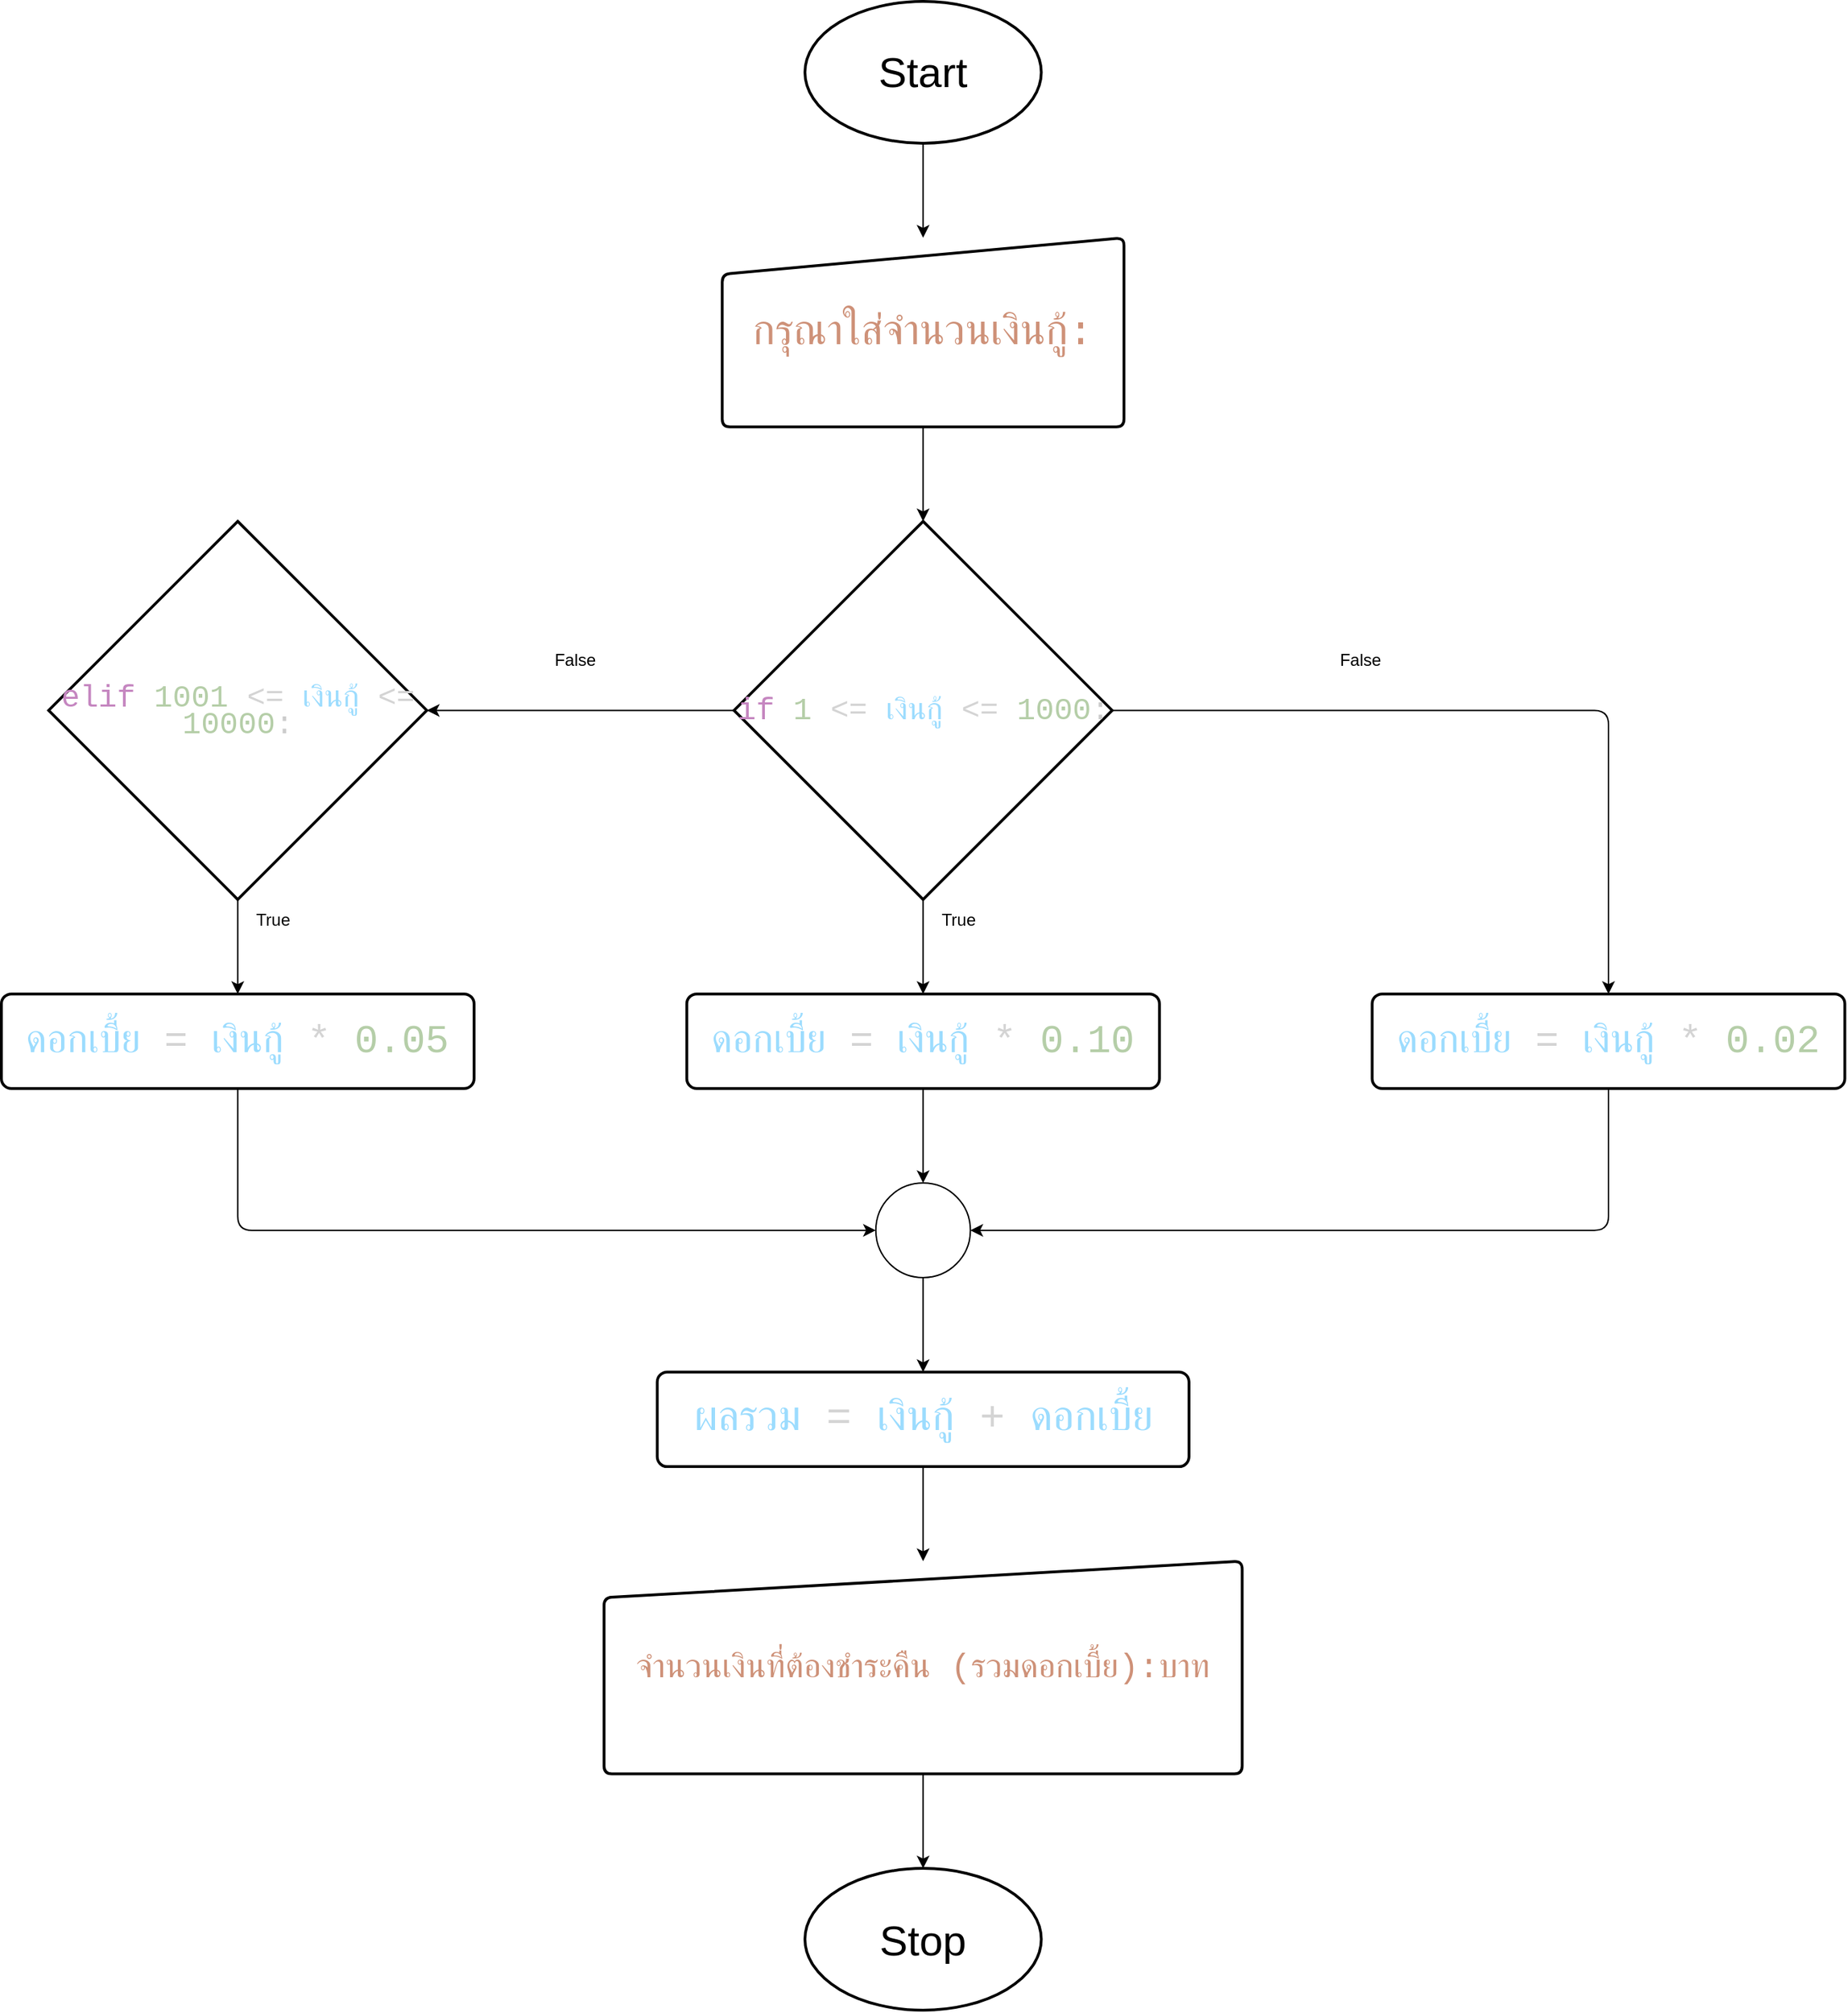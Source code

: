 <mxfile>
    <diagram id="Lr_d2YKcdT2_t_DWCmbh" name="Page-1">
        <mxGraphModel dx="2918" dy="1415" grid="1" gridSize="10" guides="1" tooltips="1" connect="1" arrows="1" fold="1" page="1" pageScale="1" pageWidth="1654" pageHeight="2336" math="0" shadow="0">
            <root>
                <mxCell id="0"/>
                <mxCell id="1" parent="0"/>
                <mxCell id="32" value="" style="group;aspect=fixed;fontSize=18;" vertex="1" connectable="0" parent="1">
                    <mxGeometry x="210" y="60" width="1312.24" height="1430" as="geometry"/>
                </mxCell>
                <mxCell id="2" value="Start" style="strokeWidth=2;html=1;shape=mxgraph.flowchart.start_1;whiteSpace=wrap;fontSize=30;" vertex="1" parent="32">
                    <mxGeometry x="572.002" width="168.236" height="100.941" as="geometry"/>
                </mxCell>
                <mxCell id="3" value="&lt;div style=&quot;color: rgb(204, 204, 204); font-family: Consolas, &amp;quot;Courier New&amp;quot;, monospace; font-size: 30px; line-height: 19px;&quot;&gt;&lt;span style=&quot;color: rgb(206, 145, 120); font-size: 30px;&quot;&gt;กรุณาใส่จำนวนเงินกู้: &lt;/span&gt;&lt;/div&gt;" style="html=1;strokeWidth=2;shape=manualInput;whiteSpace=wrap;rounded=1;size=26;arcSize=11;fontSize=30;" vertex="1" parent="32">
                    <mxGeometry x="513.119" y="168.235" width="286.001" height="134.588" as="geometry"/>
                </mxCell>
                <mxCell id="4" style="edgeStyle=none;html=1;exitX=0.5;exitY=1;exitDx=0;exitDy=0;exitPerimeter=0;entryX=0.5;entryY=0;entryDx=0;entryDy=0;" edge="1" parent="32" source="2" target="3">
                    <mxGeometry relative="1" as="geometry"/>
                </mxCell>
                <mxCell id="5" value="&lt;div style=&quot;color: rgb(204, 204, 204); font-family: Consolas, &amp;quot;Courier New&amp;quot;, monospace; font-size: 22px; line-height: 19px;&quot;&gt;&lt;span style=&quot;color: rgb(197, 134, 192); font-size: 22px;&quot;&gt;if&lt;/span&gt; &lt;span style=&quot;color: rgb(181, 206, 168); font-size: 22px;&quot;&gt;1&lt;/span&gt; &lt;span style=&quot;color: rgb(212, 212, 212); font-size: 22px;&quot;&gt;&amp;lt;=&lt;/span&gt; &lt;span style=&quot;color: rgb(156, 220, 254); font-size: 22px;&quot;&gt;เงินกู้&lt;/span&gt; &lt;span style=&quot;color: rgb(212, 212, 212); font-size: 22px;&quot;&gt;&amp;lt;=&lt;/span&gt; &lt;span style=&quot;color: rgb(181, 206, 168); font-size: 22px;&quot;&gt;1000&lt;/span&gt;:&lt;/div&gt;" style="strokeWidth=2;html=1;shape=mxgraph.flowchart.decision;whiteSpace=wrap;labelBackgroundColor=none;fontSize=22;" vertex="1" parent="32">
                    <mxGeometry x="521.531" y="370.118" width="269.177" height="269.176" as="geometry"/>
                </mxCell>
                <mxCell id="6" style="edgeStyle=none;html=1;exitX=0.5;exitY=1;exitDx=0;exitDy=0;entryX=0.5;entryY=0;entryDx=0;entryDy=0;entryPerimeter=0;" edge="1" parent="32" source="3" target="5">
                    <mxGeometry relative="1" as="geometry"/>
                </mxCell>
                <mxCell id="7" value="&lt;div style=&quot;color: rgb(204, 204, 204); font-family: Consolas, &amp;quot;Courier New&amp;quot;, monospace; font-size: 28px; line-height: 19px;&quot;&gt;&lt;span style=&quot;color: rgb(156, 220, 254); font-size: 28px;&quot;&gt;ดอกเบี้ย&lt;/span&gt; &lt;span style=&quot;color: rgb(212, 212, 212); font-size: 28px;&quot;&gt;=&lt;/span&gt; &lt;span style=&quot;color: rgb(156, 220, 254); font-size: 28px;&quot;&gt;เงินกู้&lt;/span&gt; &lt;span style=&quot;color: rgb(212, 212, 212); font-size: 28px;&quot;&gt;*&lt;/span&gt; &lt;span style=&quot;color: rgb(181, 206, 168); font-size: 28px;&quot;&gt;0.10&lt;/span&gt;&lt;/div&gt;" style="rounded=1;whiteSpace=wrap;html=1;absoluteArcSize=1;arcSize=14;strokeWidth=2;labelBackgroundColor=none;fontSize=28;" vertex="1" parent="32">
                    <mxGeometry x="487.884" y="706.588" width="336.472" height="67.294" as="geometry"/>
                </mxCell>
                <mxCell id="8" style="edgeStyle=none;html=1;exitX=0.5;exitY=1;exitDx=0;exitDy=0;exitPerimeter=0;entryX=0.5;entryY=0;entryDx=0;entryDy=0;" edge="1" parent="32" source="5" target="7">
                    <mxGeometry relative="1" as="geometry"/>
                </mxCell>
                <mxCell id="10" value="&lt;div style=&quot;color: rgb(204, 204, 204); font-family: Consolas, &amp;quot;Courier New&amp;quot;, monospace; line-height: 19px; font-size: 22px;&quot;&gt;&lt;div style=&quot;line-height: 19px; font-size: 22px;&quot;&gt;&lt;span style=&quot;color: rgb(197, 134, 192); font-size: 22px;&quot;&gt;elif&lt;/span&gt; &lt;span style=&quot;color: rgb(181, 206, 168); font-size: 22px;&quot;&gt;1001&lt;/span&gt; &lt;span style=&quot;color: rgb(212, 212, 212); font-size: 22px;&quot;&gt;&amp;lt;=&lt;/span&gt; &lt;span style=&quot;color: rgb(156, 220, 254); font-size: 22px;&quot;&gt;เงินกู้&lt;/span&gt; &lt;span style=&quot;color: rgb(212, 212, 212); font-size: 22px;&quot;&gt;&amp;lt;=&lt;/span&gt; &lt;span style=&quot;color: rgb(181, 206, 168); font-size: 22px;&quot;&gt;10000&lt;/span&gt;:&lt;/div&gt;&lt;/div&gt;" style="strokeWidth=2;html=1;shape=mxgraph.flowchart.decision;whiteSpace=wrap;labelBackgroundColor=none;fontSize=22;" vertex="1" parent="32">
                    <mxGeometry x="33.647" y="370.118" width="269.177" height="269.176" as="geometry"/>
                </mxCell>
                <mxCell id="11" style="edgeStyle=none;html=1;exitX=0;exitY=0.5;exitDx=0;exitDy=0;exitPerimeter=0;entryX=1;entryY=0.5;entryDx=0;entryDy=0;entryPerimeter=0;fontSize=12;" edge="1" parent="32" source="5" target="10">
                    <mxGeometry relative="1" as="geometry"/>
                </mxCell>
                <mxCell id="13" value="&lt;div style=&quot;color: rgb(204, 204, 204); font-family: Consolas, &amp;quot;Courier New&amp;quot;, monospace; font-size: 28px; line-height: 19px;&quot;&gt;&lt;div style=&quot;line-height: 19px; font-size: 28px;&quot;&gt;&lt;div style=&quot;font-size: 28px;&quot;&gt;&lt;span style=&quot;color: rgb(156, 220, 254); font-size: 28px;&quot;&gt;ดอกเบี้ย&lt;/span&gt; &lt;span style=&quot;color: rgb(212, 212, 212); font-size: 28px;&quot;&gt;=&lt;/span&gt; &lt;span style=&quot;color: rgb(156, 220, 254); font-size: 28px;&quot;&gt;เงินกู้&lt;/span&gt; &lt;span style=&quot;color: rgb(212, 212, 212); font-size: 28px;&quot;&gt;*&lt;/span&gt; &lt;span style=&quot;color: rgb(181, 206, 168); font-size: 28px;&quot;&gt;0.05&lt;/span&gt;&lt;/div&gt;&lt;div style=&quot;background-color: rgb(31, 31, 31); font-size: 28px;&quot;&gt;&lt;span style=&quot;color: rgb(197, 134, 192); font-size: 28px;&quot;&gt;&lt;/span&gt;&lt;/div&gt;&lt;/div&gt;&lt;/div&gt;" style="rounded=1;whiteSpace=wrap;html=1;absoluteArcSize=1;arcSize=14;strokeWidth=2;labelBackgroundColor=none;fontSize=28;" vertex="1" parent="32">
                    <mxGeometry y="706.588" width="336.472" height="67.294" as="geometry"/>
                </mxCell>
                <mxCell id="14" style="edgeStyle=none;html=1;exitX=0.5;exitY=1;exitDx=0;exitDy=0;exitPerimeter=0;entryX=0.5;entryY=0;entryDx=0;entryDy=0;fontSize=12;" edge="1" parent="32" source="10" target="13">
                    <mxGeometry relative="1" as="geometry"/>
                </mxCell>
                <mxCell id="16" value="&lt;div style=&quot;color: rgb(204, 204, 204); font-family: Consolas, &amp;quot;Courier New&amp;quot;, monospace; font-size: 28px; line-height: 19px;&quot;&gt;&lt;div style=&quot;line-height: 19px; font-size: 28px;&quot;&gt;&lt;span style=&quot;color: rgb(156, 220, 254); font-size: 28px;&quot;&gt;ดอกเบี้ย&lt;/span&gt; &lt;span style=&quot;color: rgb(212, 212, 212); font-size: 28px;&quot;&gt;=&lt;/span&gt; &lt;span style=&quot;color: rgb(156, 220, 254); font-size: 28px;&quot;&gt;เงินกู้&lt;/span&gt; &lt;span style=&quot;color: rgb(212, 212, 212); font-size: 28px;&quot;&gt;*&lt;/span&gt; &lt;span style=&quot;color: rgb(181, 206, 168); font-size: 28px;&quot;&gt;0.02&lt;/span&gt;&lt;/div&gt;&lt;/div&gt;" style="rounded=1;whiteSpace=wrap;html=1;absoluteArcSize=1;arcSize=14;strokeWidth=2;labelBackgroundColor=none;fontSize=28;" vertex="1" parent="32">
                    <mxGeometry x="975.768" y="706.588" width="336.472" height="67.294" as="geometry"/>
                </mxCell>
                <mxCell id="17" style="edgeStyle=none;html=1;exitX=1;exitY=0.5;exitDx=0;exitDy=0;exitPerimeter=0;entryX=0.5;entryY=0;entryDx=0;entryDy=0;fontSize=12;" edge="1" parent="32" source="5" target="16">
                    <mxGeometry relative="1" as="geometry">
                        <Array as="points">
                            <mxPoint x="1144.004" y="504.706"/>
                        </Array>
                    </mxGeometry>
                </mxCell>
                <mxCell id="18" value="" style="verticalLabelPosition=bottom;verticalAlign=top;html=1;shape=mxgraph.flowchart.on-page_reference;labelBackgroundColor=none;fontSize=12;" vertex="1" parent="32">
                    <mxGeometry x="622.473" y="841.176" width="67.294" height="67.294" as="geometry"/>
                </mxCell>
                <mxCell id="21" style="edgeStyle=none;html=1;exitX=0.5;exitY=1;exitDx=0;exitDy=0;entryX=0.5;entryY=0;entryDx=0;entryDy=0;entryPerimeter=0;fontSize=12;" edge="1" parent="32" source="7" target="18">
                    <mxGeometry relative="1" as="geometry"/>
                </mxCell>
                <mxCell id="19" style="edgeStyle=none;html=1;exitX=0.5;exitY=1;exitDx=0;exitDy=0;entryX=0;entryY=0.5;entryDx=0;entryDy=0;entryPerimeter=0;fontSize=12;" edge="1" parent="32" source="13" target="18">
                    <mxGeometry relative="1" as="geometry">
                        <Array as="points">
                            <mxPoint x="168.236" y="874.824"/>
                        </Array>
                    </mxGeometry>
                </mxCell>
                <mxCell id="20" style="edgeStyle=none;html=1;exitX=0.5;exitY=1;exitDx=0;exitDy=0;entryX=1;entryY=0.5;entryDx=0;entryDy=0;entryPerimeter=0;fontSize=12;" edge="1" parent="32" source="16" target="18">
                    <mxGeometry relative="1" as="geometry">
                        <Array as="points">
                            <mxPoint x="1144.004" y="874.824"/>
                        </Array>
                    </mxGeometry>
                </mxCell>
                <mxCell id="22" value="&lt;div style=&quot;color: rgb(204, 204, 204); font-family: Consolas, &amp;quot;Courier New&amp;quot;, monospace; font-size: 30px; line-height: 19px;&quot;&gt;&lt;span style=&quot;color: rgb(156, 220, 254); font-size: 30px;&quot;&gt;ผลรวม&lt;/span&gt; &lt;span style=&quot;color: rgb(212, 212, 212); font-size: 30px;&quot;&gt;=&lt;/span&gt; &lt;span style=&quot;color: rgb(156, 220, 254); font-size: 30px;&quot;&gt;เงินกู้&lt;/span&gt; &lt;span style=&quot;color: rgb(212, 212, 212); font-size: 30px;&quot;&gt;+&lt;/span&gt; &lt;span style=&quot;color: rgb(156, 220, 254); font-size: 30px;&quot;&gt;ดอกเบี้ย&lt;/span&gt;&lt;/div&gt;" style="rounded=1;whiteSpace=wrap;html=1;absoluteArcSize=1;arcSize=14;strokeWidth=2;labelBackgroundColor=none;fontSize=30;" vertex="1" parent="32">
                    <mxGeometry x="466.855" y="975.765" width="378.531" height="67.294" as="geometry"/>
                </mxCell>
                <mxCell id="23" style="edgeStyle=none;html=1;exitX=0.5;exitY=1;exitDx=0;exitDy=0;exitPerimeter=0;entryX=0.5;entryY=0;entryDx=0;entryDy=0;fontSize=12;" edge="1" parent="32" source="18" target="22">
                    <mxGeometry relative="1" as="geometry"/>
                </mxCell>
                <mxCell id="24" value="&lt;div style=&quot;color: rgb(204, 204, 204); font-family: Consolas, &amp;quot;Courier New&amp;quot;, monospace; font-size: 24px; line-height: 19px;&quot;&gt;&lt;span style=&quot;color: rgb(206, 145, 120);&quot;&gt;จำนวนเงินที่ต้องชำระคืน (รวมดอกเบี้ย):&lt;/span&gt;&lt;span style=&quot;color: rgb(206, 145, 120);&quot;&gt;บาท&lt;/span&gt;&lt;/div&gt;" style="html=1;strokeWidth=2;shape=manualInput;whiteSpace=wrap;rounded=1;size=26;arcSize=11;labelBackgroundColor=none;fontSize=12;verticalAlign=middle;labelPosition=center;verticalLabelPosition=middle;align=center;" vertex="1" parent="32">
                    <mxGeometry x="429.002" y="1110.353" width="454.237" height="151.412" as="geometry"/>
                </mxCell>
                <mxCell id="25" style="edgeStyle=none;html=1;exitX=0.5;exitY=1;exitDx=0;exitDy=0;entryX=0.5;entryY=0;entryDx=0;entryDy=0;fontSize=12;" edge="1" parent="32" source="22" target="24">
                    <mxGeometry relative="1" as="geometry"/>
                </mxCell>
                <mxCell id="26" value="Stop" style="strokeWidth=2;html=1;shape=mxgraph.flowchart.start_1;whiteSpace=wrap;fontSize=30;" vertex="1" parent="32">
                    <mxGeometry x="572.002" y="1329.059" width="168.236" height="100.941" as="geometry"/>
                </mxCell>
                <mxCell id="27" style="edgeStyle=none;html=1;exitX=0.5;exitY=1;exitDx=0;exitDy=0;entryX=0.5;entryY=0;entryDx=0;entryDy=0;entryPerimeter=0;fontSize=12;" edge="1" parent="32" source="24" target="26">
                    <mxGeometry relative="1" as="geometry"/>
                </mxCell>
                <mxCell id="28" value="True" style="text;html=1;align=center;verticalAlign=middle;resizable=0;points=[];autosize=1;strokeColor=none;fillColor=none;fontSize=12;" vertex="1" parent="32">
                    <mxGeometry x="656.12" y="639.294" width="50" height="30" as="geometry"/>
                </mxCell>
                <mxCell id="29" value="False" style="text;html=1;align=center;verticalAlign=middle;resizable=0;points=[];autosize=1;strokeColor=none;fillColor=none;fontSize=12;" vertex="1" parent="32">
                    <mxGeometry x="382.737" y="454.235" width="50" height="30" as="geometry"/>
                </mxCell>
                <mxCell id="30" value="False" style="text;html=1;align=center;verticalAlign=middle;resizable=0;points=[];autosize=1;strokeColor=none;fillColor=none;fontSize=12;" vertex="1" parent="32">
                    <mxGeometry x="942.121" y="454.235" width="50" height="30" as="geometry"/>
                </mxCell>
                <mxCell id="31" value="True" style="text;html=1;align=center;verticalAlign=middle;resizable=0;points=[];autosize=1;strokeColor=none;fillColor=none;fontSize=12;" vertex="1" parent="32">
                    <mxGeometry x="168.236" y="639.294" width="50" height="30" as="geometry"/>
                </mxCell>
            </root>
        </mxGraphModel>
    </diagram>
</mxfile>